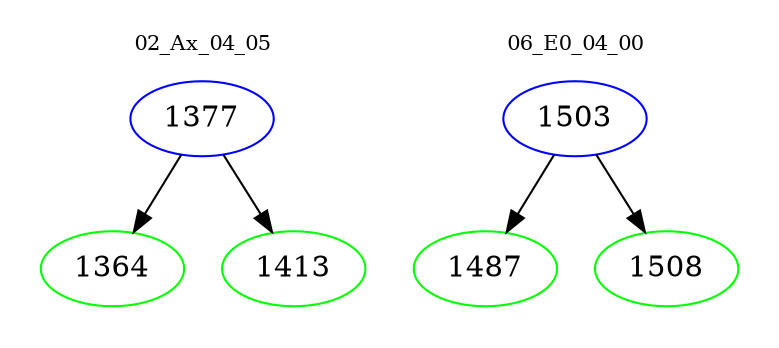 digraph{
subgraph cluster_0 {
color = white
label = "02_Ax_04_05";
fontsize=10;
T0_1377 [label="1377", color="blue"]
T0_1377 -> T0_1364 [color="black"]
T0_1364 [label="1364", color="green"]
T0_1377 -> T0_1413 [color="black"]
T0_1413 [label="1413", color="green"]
}
subgraph cluster_1 {
color = white
label = "06_E0_04_00";
fontsize=10;
T1_1503 [label="1503", color="blue"]
T1_1503 -> T1_1487 [color="black"]
T1_1487 [label="1487", color="green"]
T1_1503 -> T1_1508 [color="black"]
T1_1508 [label="1508", color="green"]
}
}
